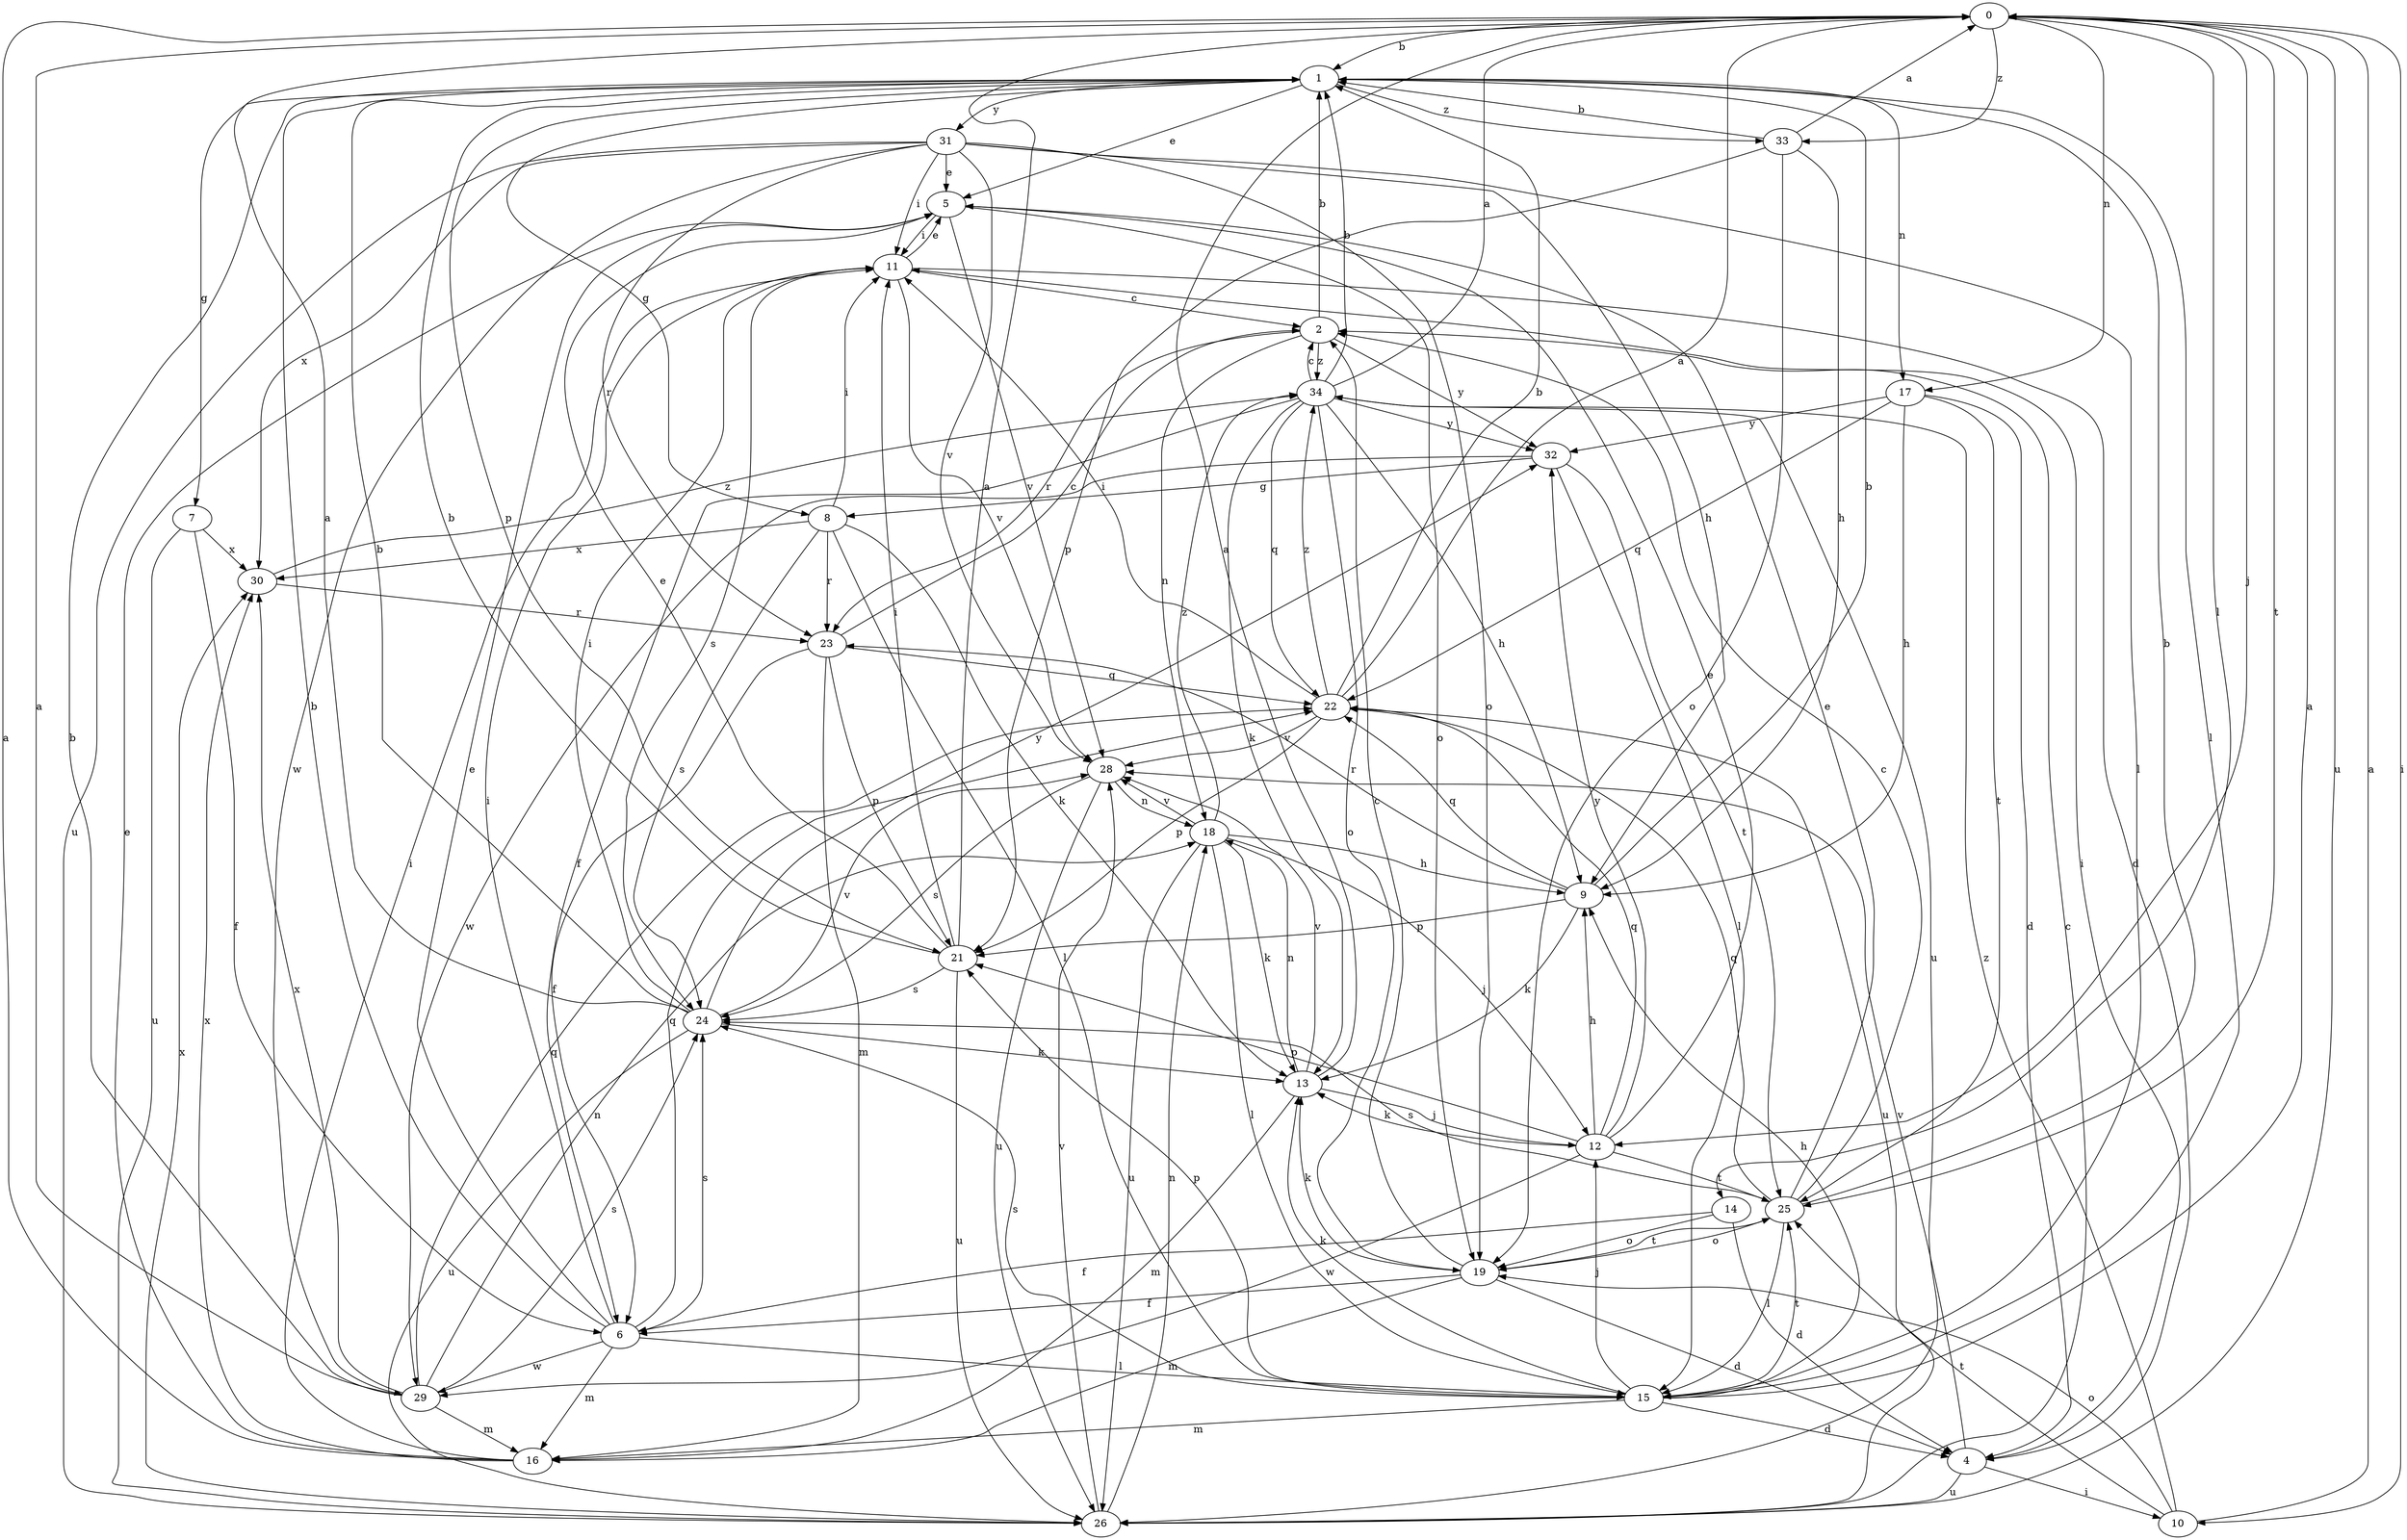strict digraph  {
0;
1;
2;
4;
5;
6;
7;
8;
9;
10;
11;
12;
13;
14;
15;
16;
17;
18;
19;
21;
22;
23;
24;
25;
26;
28;
29;
30;
31;
32;
33;
34;
0 -> 1  [label=b];
0 -> 10  [label=i];
0 -> 12  [label=j];
0 -> 14  [label=l];
0 -> 17  [label=n];
0 -> 25  [label=t];
0 -> 26  [label=u];
0 -> 33  [label=z];
1 -> 5  [label=e];
1 -> 7  [label=g];
1 -> 8  [label=g];
1 -> 15  [label=l];
1 -> 17  [label=n];
1 -> 21  [label=p];
1 -> 31  [label=y];
1 -> 33  [label=z];
2 -> 1  [label=b];
2 -> 18  [label=n];
2 -> 23  [label=r];
2 -> 32  [label=y];
2 -> 34  [label=z];
4 -> 10  [label=i];
4 -> 11  [label=i];
4 -> 26  [label=u];
4 -> 28  [label=v];
5 -> 11  [label=i];
5 -> 19  [label=o];
5 -> 28  [label=v];
6 -> 1  [label=b];
6 -> 5  [label=e];
6 -> 11  [label=i];
6 -> 15  [label=l];
6 -> 16  [label=m];
6 -> 22  [label=q];
6 -> 24  [label=s];
6 -> 29  [label=w];
7 -> 6  [label=f];
7 -> 26  [label=u];
7 -> 30  [label=x];
8 -> 11  [label=i];
8 -> 13  [label=k];
8 -> 15  [label=l];
8 -> 23  [label=r];
8 -> 24  [label=s];
8 -> 30  [label=x];
9 -> 1  [label=b];
9 -> 13  [label=k];
9 -> 21  [label=p];
9 -> 22  [label=q];
9 -> 23  [label=r];
10 -> 0  [label=a];
10 -> 19  [label=o];
10 -> 25  [label=t];
10 -> 34  [label=z];
11 -> 2  [label=c];
11 -> 4  [label=d];
11 -> 5  [label=e];
11 -> 24  [label=s];
11 -> 28  [label=v];
12 -> 5  [label=e];
12 -> 9  [label=h];
12 -> 13  [label=k];
12 -> 21  [label=p];
12 -> 22  [label=q];
12 -> 25  [label=t];
12 -> 29  [label=w];
12 -> 32  [label=y];
13 -> 0  [label=a];
13 -> 12  [label=j];
13 -> 16  [label=m];
13 -> 18  [label=n];
13 -> 28  [label=v];
14 -> 4  [label=d];
14 -> 6  [label=f];
14 -> 19  [label=o];
15 -> 0  [label=a];
15 -> 4  [label=d];
15 -> 9  [label=h];
15 -> 12  [label=j];
15 -> 13  [label=k];
15 -> 16  [label=m];
15 -> 21  [label=p];
15 -> 24  [label=s];
15 -> 25  [label=t];
16 -> 0  [label=a];
16 -> 5  [label=e];
16 -> 11  [label=i];
16 -> 30  [label=x];
17 -> 4  [label=d];
17 -> 9  [label=h];
17 -> 22  [label=q];
17 -> 25  [label=t];
17 -> 32  [label=y];
18 -> 9  [label=h];
18 -> 12  [label=j];
18 -> 13  [label=k];
18 -> 15  [label=l];
18 -> 26  [label=u];
18 -> 28  [label=v];
18 -> 34  [label=z];
19 -> 2  [label=c];
19 -> 4  [label=d];
19 -> 6  [label=f];
19 -> 13  [label=k];
19 -> 16  [label=m];
19 -> 25  [label=t];
21 -> 0  [label=a];
21 -> 1  [label=b];
21 -> 5  [label=e];
21 -> 11  [label=i];
21 -> 24  [label=s];
21 -> 26  [label=u];
22 -> 0  [label=a];
22 -> 1  [label=b];
22 -> 11  [label=i];
22 -> 21  [label=p];
22 -> 26  [label=u];
22 -> 28  [label=v];
22 -> 34  [label=z];
23 -> 2  [label=c];
23 -> 6  [label=f];
23 -> 16  [label=m];
23 -> 21  [label=p];
23 -> 22  [label=q];
24 -> 0  [label=a];
24 -> 1  [label=b];
24 -> 11  [label=i];
24 -> 13  [label=k];
24 -> 26  [label=u];
24 -> 28  [label=v];
24 -> 32  [label=y];
25 -> 1  [label=b];
25 -> 2  [label=c];
25 -> 5  [label=e];
25 -> 15  [label=l];
25 -> 19  [label=o];
25 -> 22  [label=q];
25 -> 24  [label=s];
26 -> 2  [label=c];
26 -> 18  [label=n];
26 -> 28  [label=v];
26 -> 30  [label=x];
28 -> 18  [label=n];
28 -> 24  [label=s];
28 -> 26  [label=u];
29 -> 0  [label=a];
29 -> 1  [label=b];
29 -> 16  [label=m];
29 -> 18  [label=n];
29 -> 22  [label=q];
29 -> 24  [label=s];
29 -> 30  [label=x];
30 -> 23  [label=r];
30 -> 34  [label=z];
31 -> 5  [label=e];
31 -> 9  [label=h];
31 -> 11  [label=i];
31 -> 15  [label=l];
31 -> 19  [label=o];
31 -> 23  [label=r];
31 -> 26  [label=u];
31 -> 28  [label=v];
31 -> 29  [label=w];
31 -> 30  [label=x];
32 -> 8  [label=g];
32 -> 15  [label=l];
32 -> 25  [label=t];
32 -> 29  [label=w];
33 -> 0  [label=a];
33 -> 1  [label=b];
33 -> 9  [label=h];
33 -> 19  [label=o];
33 -> 21  [label=p];
34 -> 0  [label=a];
34 -> 1  [label=b];
34 -> 2  [label=c];
34 -> 6  [label=f];
34 -> 9  [label=h];
34 -> 13  [label=k];
34 -> 19  [label=o];
34 -> 22  [label=q];
34 -> 26  [label=u];
34 -> 32  [label=y];
}
